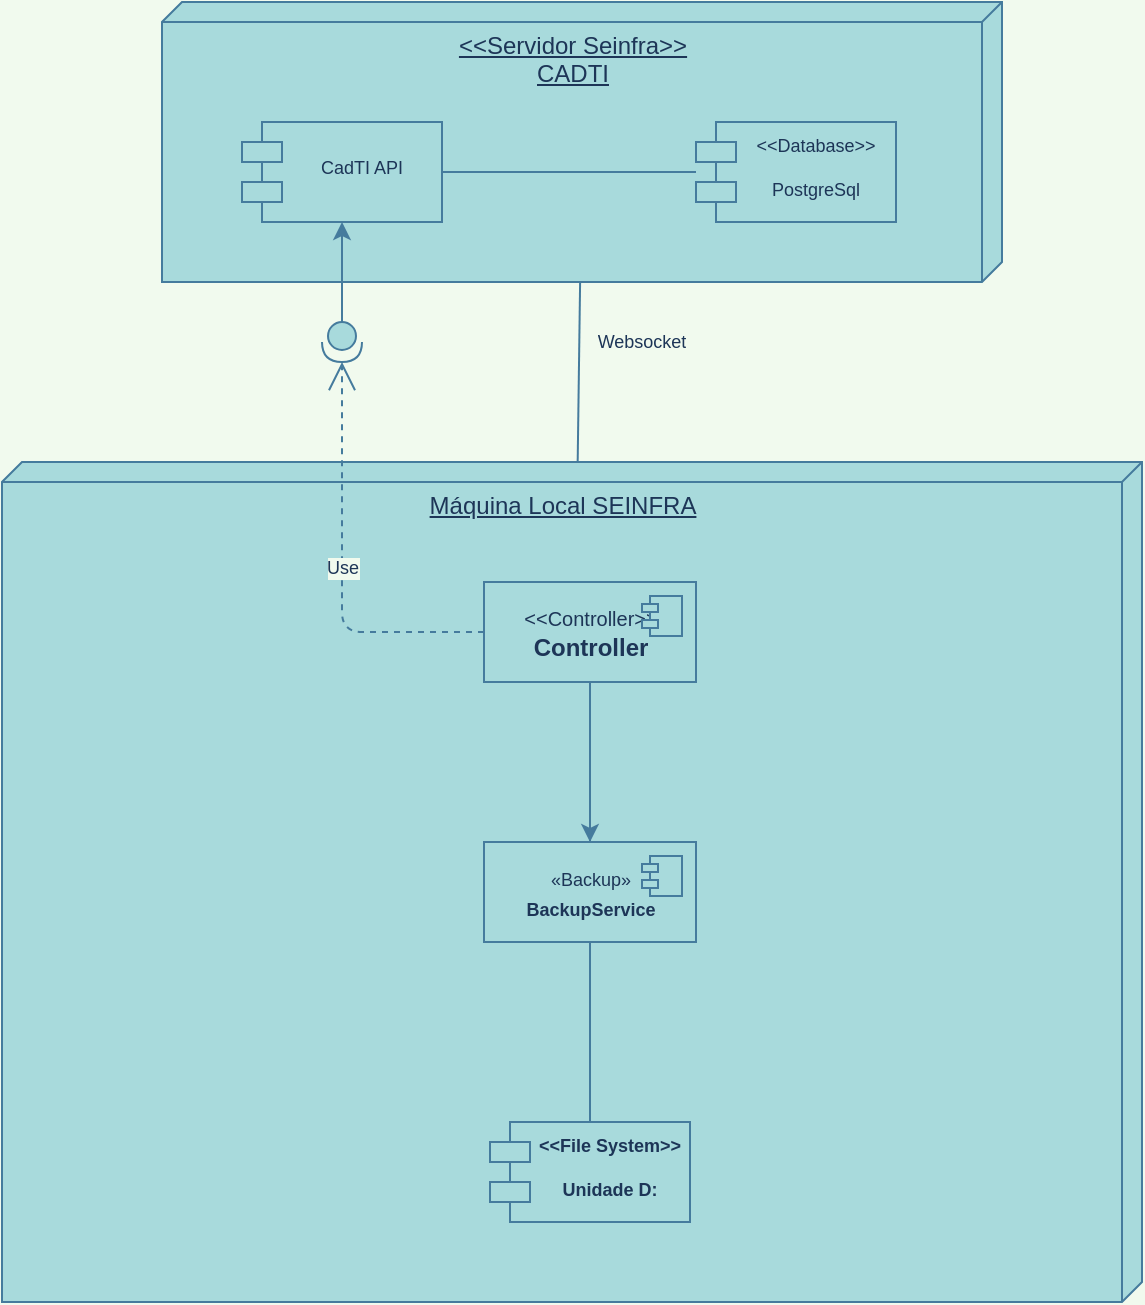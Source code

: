 <mxfile>
    <diagram id="dYts7vBvIg4TQCnoWOex" name="Page-1">
        <mxGraphModel dx="1335" dy="997" grid="1" gridSize="10" guides="1" tooltips="1" connect="1" arrows="1" fold="1" page="1" pageScale="1" pageWidth="827" pageHeight="1169" background="#F1FAEE" math="0" shadow="0">
            <root>
                <mxCell id="0"/>
                <mxCell id="1" parent="0"/>
                <mxCell id="lHhB7YwZy8eBTK6Nw1PC-9" value="Máquina Local SEINFRA" style="verticalAlign=top;align=center;spacingTop=8;spacingLeft=2;spacingRight=12;shape=cube;size=10;direction=south;fontStyle=4;html=1;fillColor=#A8DADC;strokeColor=#457B9D;fontColor=#1D3557;" parent="1" vertex="1">
                    <mxGeometry x="120" y="280" width="570" height="420" as="geometry"/>
                </mxCell>
                <mxCell id="lHhB7YwZy8eBTK6Nw1PC-4" value="&amp;lt;&amp;lt;Servidor Seinfra&amp;gt;&amp;gt;&lt;br&gt;CADTI" style="verticalAlign=top;align=center;spacingTop=8;spacingLeft=2;spacingRight=12;shape=cube;size=10;direction=south;fontStyle=4;html=1;fillColor=#A8DADC;strokeColor=#457B9D;fontColor=#1D3557;" parent="1" vertex="1">
                    <mxGeometry x="200" y="50" width="420" height="140" as="geometry"/>
                </mxCell>
                <mxCell id="lHhB7YwZy8eBTK6Nw1PC-28" value="" style="edgeStyle=orthogonalEdgeStyle;rounded=0;orthogonalLoop=1;jettySize=auto;html=1;fontSize=9;strokeColor=#457B9D;fontColor=#1D3557;labelBackgroundColor=#F1FAEE;" parent="1" source="lHhB7YwZy8eBTK6Nw1PC-6" target="lHhB7YwZy8eBTK6Nw1PC-26" edge="1">
                    <mxGeometry relative="1" as="geometry"/>
                </mxCell>
                <mxCell id="lHhB7YwZy8eBTK6Nw1PC-6" value="&lt;font size=&quot;1&quot;&gt;&amp;lt;&amp;lt;Controller&amp;gt;&amp;gt;&lt;br&gt;&lt;/font&gt;&lt;b&gt;Controller&lt;/b&gt;" style="html=1;dropTarget=0;fillColor=#A8DADC;strokeColor=#457B9D;fontColor=#1D3557;" parent="1" vertex="1">
                    <mxGeometry x="361" y="340" width="106" height="50" as="geometry"/>
                </mxCell>
                <mxCell id="lHhB7YwZy8eBTK6Nw1PC-7" value="" style="shape=module;jettyWidth=8;jettyHeight=4;fillColor=#A8DADC;strokeColor=#457B9D;fontColor=#1D3557;" parent="lHhB7YwZy8eBTK6Nw1PC-6" vertex="1">
                    <mxGeometry x="1" width="20" height="20" relative="1" as="geometry">
                        <mxPoint x="-27" y="7" as="offset"/>
                    </mxGeometry>
                </mxCell>
                <mxCell id="lHhB7YwZy8eBTK6Nw1PC-10" value="&lt;&lt;File System&gt;&gt;&#10;&#10;Unidade D:" style="shape=module;align=left;spacingLeft=20;align=center;verticalAlign=top;fontSize=9;fontStyle=1;fillColor=#A8DADC;strokeColor=#457B9D;fontColor=#1D3557;" parent="1" vertex="1">
                    <mxGeometry x="364" y="610" width="100" height="50" as="geometry"/>
                </mxCell>
                <mxCell id="lHhB7YwZy8eBTK6Nw1PC-15" value="" style="endArrow=none;html=1;entryX=0.5;entryY=1;entryDx=0;entryDy=0;strokeColor=#457B9D;fontColor=#1D3557;labelBackgroundColor=#F1FAEE;" parent="1" source="lHhB7YwZy8eBTK6Nw1PC-10" target="lHhB7YwZy8eBTK6Nw1PC-6" edge="1">
                    <mxGeometry width="50" height="50" relative="1" as="geometry">
                        <mxPoint x="491" y="450" as="sourcePoint"/>
                        <mxPoint x="541" y="400" as="targetPoint"/>
                    </mxGeometry>
                </mxCell>
                <mxCell id="lHhB7YwZy8eBTK6Nw1PC-16" value="" style="endArrow=none;html=1;fontSize=9;strokeColor=#457B9D;fontColor=#1D3557;labelBackgroundColor=#F1FAEE;" parent="1" source="lHhB7YwZy8eBTK6Nw1PC-9" target="lHhB7YwZy8eBTK6Nw1PC-4" edge="1">
                    <mxGeometry width="50" height="50" relative="1" as="geometry">
                        <mxPoint x="480" y="430" as="sourcePoint"/>
                        <mxPoint x="530" y="380" as="targetPoint"/>
                    </mxGeometry>
                </mxCell>
                <UserObject label="Websocket" placeholders="1" name="Variable" id="lHhB7YwZy8eBTK6Nw1PC-18">
                    <mxCell style="text;html=1;strokeColor=none;fillColor=none;align=center;verticalAlign=middle;whiteSpace=wrap;overflow=hidden;fontSize=9;fontColor=#1D3557;" parent="1" vertex="1">
                        <mxGeometry x="400" y="210" width="80" height="20" as="geometry"/>
                    </mxCell>
                </UserObject>
                <mxCell id="lHhB7YwZy8eBTK6Nw1PC-19" value="&lt;&lt;Database&gt;&gt;&#10;&#10;PostgreSql" style="shape=module;align=left;spacingLeft=20;align=center;verticalAlign=top;fontSize=9;fillColor=#A8DADC;strokeColor=#457B9D;fontColor=#1D3557;" parent="1" vertex="1">
                    <mxGeometry x="467" y="110" width="100" height="50" as="geometry"/>
                </mxCell>
                <mxCell id="lHhB7YwZy8eBTK6Nw1PC-21" value="&#10;CadTI API" style="shape=module;align=left;spacingLeft=20;align=center;verticalAlign=top;fontSize=9;fillColor=#A8DADC;strokeColor=#457B9D;fontColor=#1D3557;" parent="1" vertex="1">
                    <mxGeometry x="240" y="110" width="100" height="50" as="geometry"/>
                </mxCell>
                <mxCell id="lHhB7YwZy8eBTK6Nw1PC-22" value="" style="endArrow=none;html=1;fontSize=9;exitX=1;exitY=0.5;exitDx=0;exitDy=0;strokeColor=#457B9D;fontColor=#1D3557;labelBackgroundColor=#F1FAEE;" parent="1" source="lHhB7YwZy8eBTK6Nw1PC-21" target="lHhB7YwZy8eBTK6Nw1PC-19" edge="1">
                    <mxGeometry width="50" height="50" relative="1" as="geometry">
                        <mxPoint x="450" y="450" as="sourcePoint"/>
                        <mxPoint x="500" y="400" as="targetPoint"/>
                    </mxGeometry>
                </mxCell>
                <mxCell id="lHhB7YwZy8eBTK6Nw1PC-24" value="" style="edgeStyle=orthogonalEdgeStyle;rounded=0;orthogonalLoop=1;jettySize=auto;html=1;fontSize=9;entryX=0.5;entryY=1;entryDx=0;entryDy=0;strokeColor=#457B9D;fontColor=#1D3557;labelBackgroundColor=#F1FAEE;" parent="1" source="lHhB7YwZy8eBTK6Nw1PC-23" target="lHhB7YwZy8eBTK6Nw1PC-21" edge="1">
                    <mxGeometry relative="1" as="geometry"/>
                </mxCell>
                <mxCell id="lHhB7YwZy8eBTK6Nw1PC-23" value="" style="shape=providedRequiredInterface;html=1;verticalLabelPosition=bottom;fontSize=9;rotation=90;fillColor=#A8DADC;strokeColor=#457B9D;fontColor=#1D3557;" parent="1" vertex="1">
                    <mxGeometry x="280" y="210" width="20" height="20" as="geometry"/>
                </mxCell>
                <mxCell id="lHhB7YwZy8eBTK6Nw1PC-25" value="Use" style="endArrow=open;endSize=12;dashed=1;html=1;fontSize=9;exitX=0;exitY=0.5;exitDx=0;exitDy=0;entryX=1;entryY=0.5;entryDx=0;entryDy=0;entryPerimeter=0;edgeStyle=orthogonalEdgeStyle;strokeColor=#457B9D;fontColor=#1D3557;labelBackgroundColor=#F1FAEE;" parent="1" source="lHhB7YwZy8eBTK6Nw1PC-6" target="lHhB7YwZy8eBTK6Nw1PC-23" edge="1">
                    <mxGeometry width="160" relative="1" as="geometry">
                        <mxPoint x="390" y="400" as="sourcePoint"/>
                        <mxPoint x="550" y="400" as="targetPoint"/>
                    </mxGeometry>
                </mxCell>
                <mxCell id="lHhB7YwZy8eBTK6Nw1PC-26" value="&lt;font style=&quot;font-size: 9px&quot;&gt;«Backup»&lt;br&gt;&lt;b&gt;BackupService&lt;/b&gt;&lt;/font&gt;" style="html=1;dropTarget=0;fillColor=#A8DADC;strokeColor=#457B9D;fontColor=#1D3557;" parent="1" vertex="1">
                    <mxGeometry x="361" y="470" width="106" height="50" as="geometry"/>
                </mxCell>
                <mxCell id="lHhB7YwZy8eBTK6Nw1PC-27" value="" style="shape=module;jettyWidth=8;jettyHeight=4;fillColor=#A8DADC;strokeColor=#457B9D;fontColor=#1D3557;" parent="lHhB7YwZy8eBTK6Nw1PC-26" vertex="1">
                    <mxGeometry x="1" width="20" height="20" relative="1" as="geometry">
                        <mxPoint x="-27" y="7" as="offset"/>
                    </mxGeometry>
                </mxCell>
            </root>
        </mxGraphModel>
    </diagram>
</mxfile>